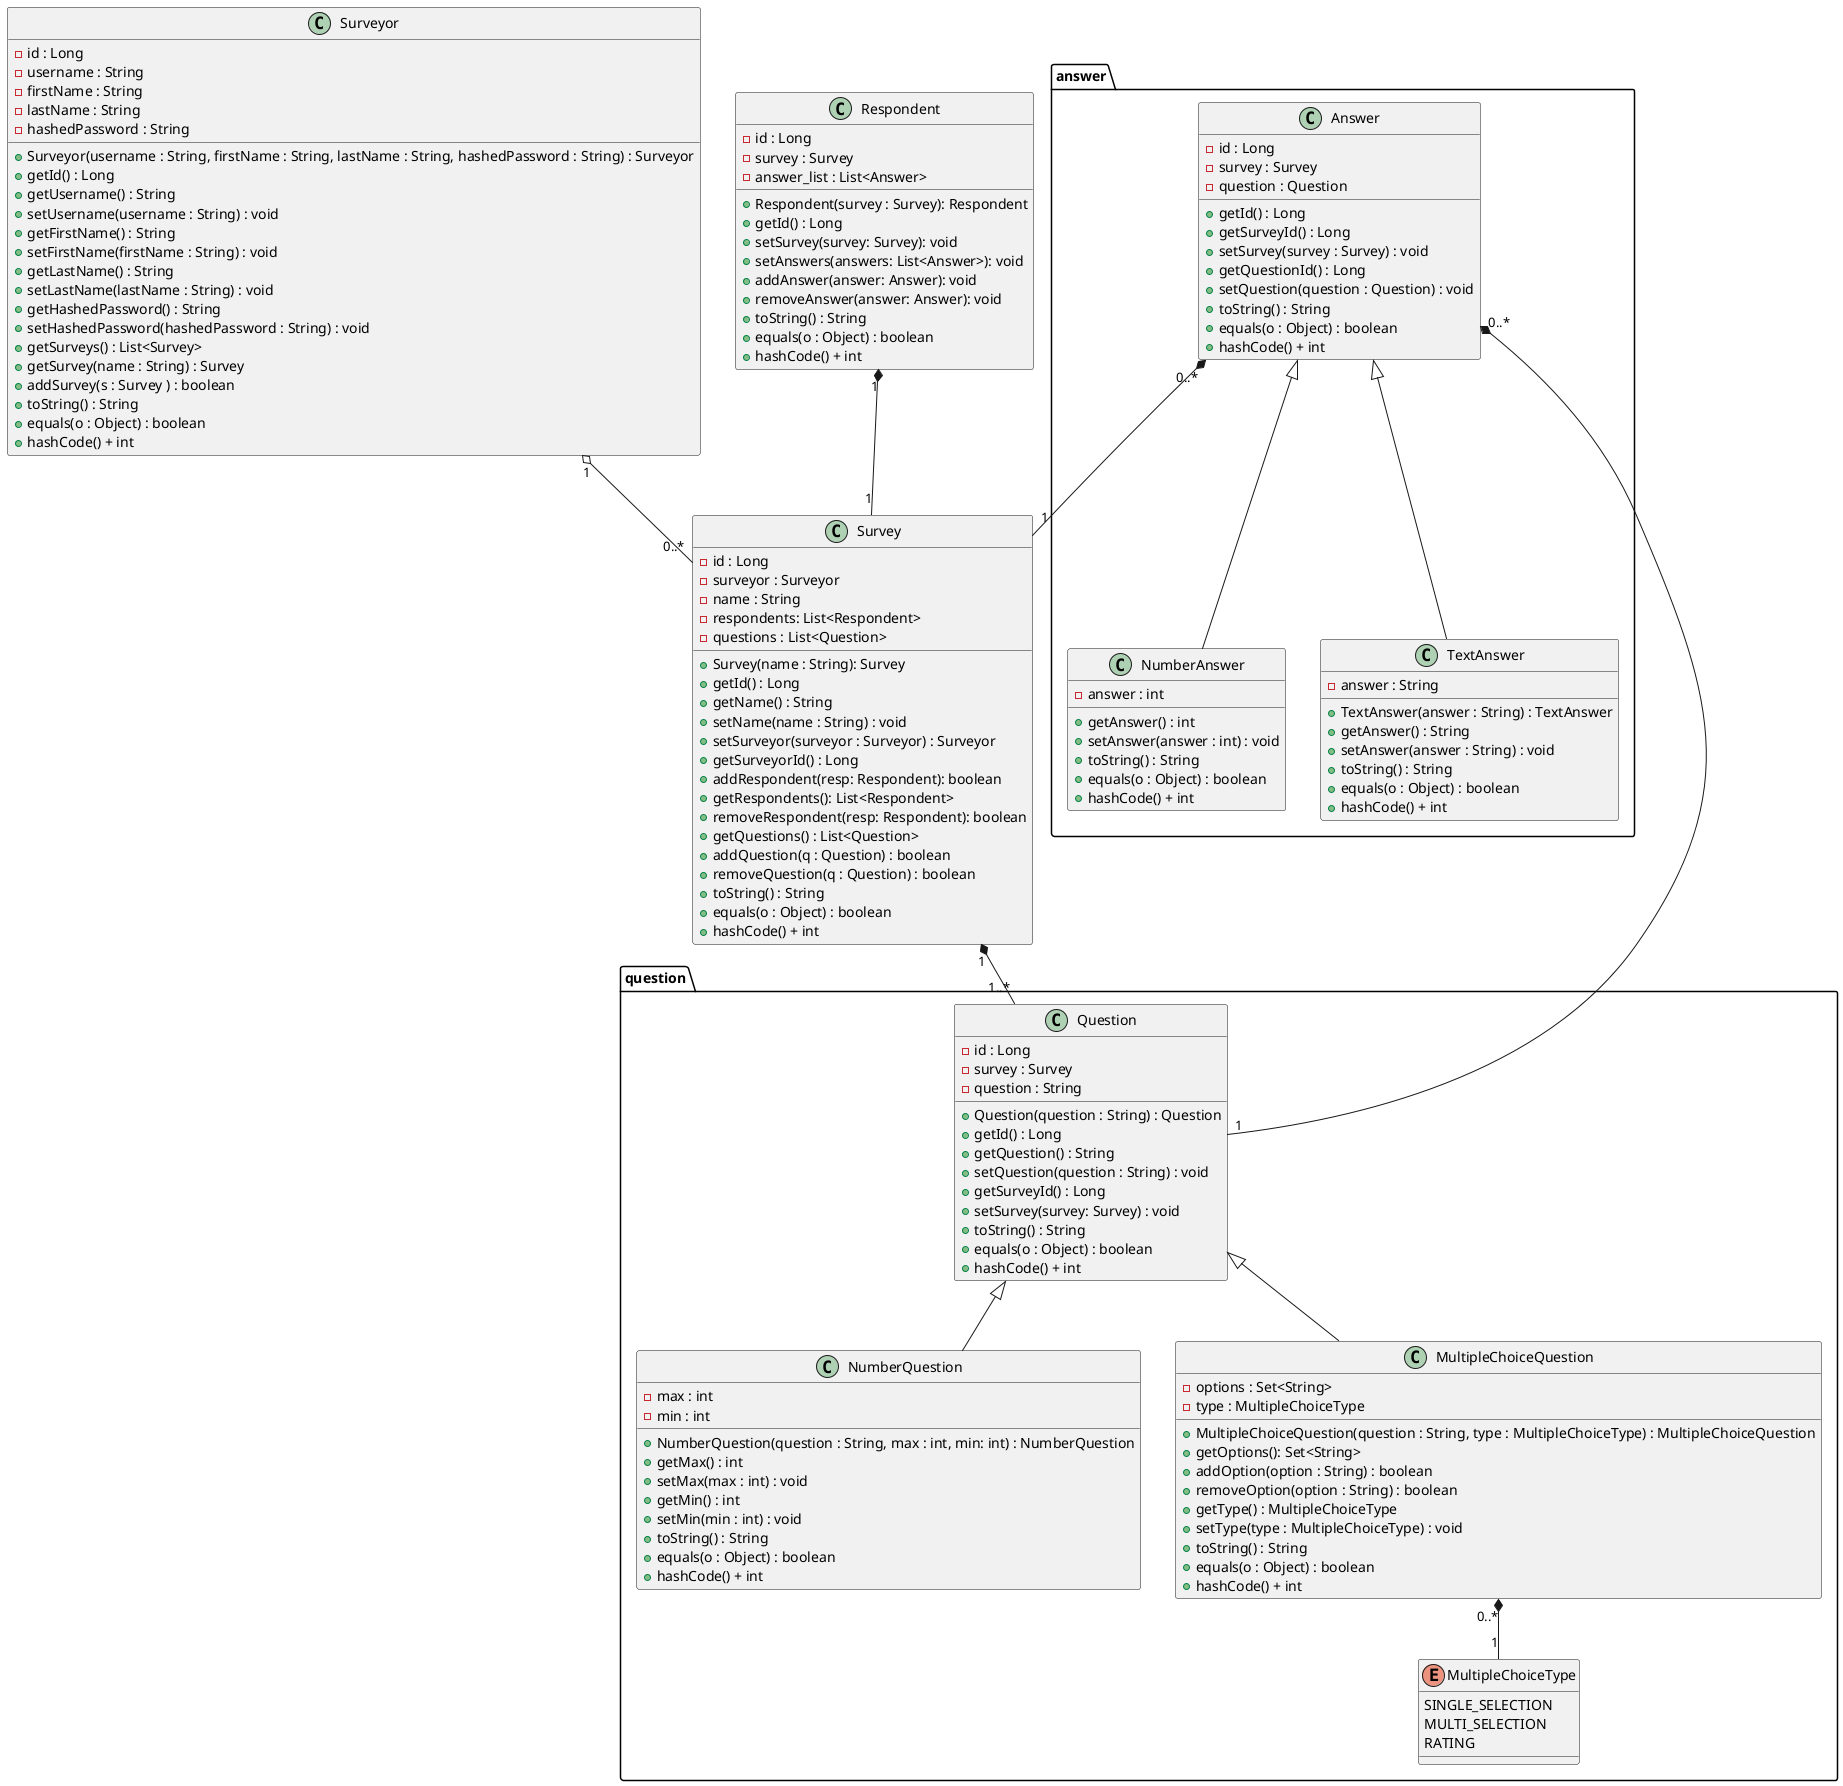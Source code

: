 @startuml
'https://plantuml.com/class-diagram

class Surveyor{
    - id : Long
    - username : String
    - firstName : String
    - lastName : String
    - hashedPassword : String
    + Surveyor(username : String, firstName : String, lastName : String, hashedPassword : String) : Surveyor
    + getId() : Long
    + getUsername() : String
    + setUsername(username : String) : void
    + getFirstName() : String
    + setFirstName(firstName : String) : void
    + getLastName() : String
    + setLastName(lastName : String) : void
    + getHashedPassword() : String
    + setHashedPassword(hashedPassword : String) : void
    + getSurveys() : List<Survey>
    + getSurvey(name : String) : Survey
    + addSurvey(s : Survey ) : boolean
    + toString() : String
    + equals(o : Object) : boolean
    + hashCode() + int
}

class Survey{
    - id : Long
    - surveyor : Surveyor
    - name : String
    - respondents: List<Respondent>
    - questions : List<Question>
    + Survey(name : String): Survey
    + getId() : Long
    + getName() : String
    + setName(name : String) : void
    + setSurveyor(surveyor : Surveyor) : Surveyor
    + getSurveyorId() : Long
    + addRespondent(resp: Respondent): boolean
    + getRespondents(): List<Respondent>
    + removeRespondent(resp: Respondent): boolean
    + getQuestions() : List<Question>
    + addQuestion(q : Question) : boolean
    + removeQuestion(q : Question) : boolean
    + toString() : String
    + equals(o : Object) : boolean
    + hashCode() + int
}

class Respondent{
    - id : Long
    - survey : Survey
    - answer_list : List<Answer>
    + Respondent(survey : Survey): Respondent
    + getId() : Long
    + setSurvey(survey: Survey): void
    + setAnswers(answers: List<Answer>): void
    + addAnswer(answer: Answer): void
    + removeAnswer(answer: Answer): void
    + toString() : String
    + equals(o : Object) : boolean
    + hashCode() + int
}

package question{
    class Question{
        - id : Long
        - survey : Survey
        - question : String
        + Question(question : String) : Question
        + getId() : Long
        + getQuestion() : String
        + setQuestion(question : String) : void
        + getSurveyId() : Long
        + setSurvey(survey: Survey) : void
        + toString() : String
        + equals(o : Object) : boolean
        + hashCode() + int
    }
    class NumberQuestion extends Question{
        - max : int
        - min : int
        + NumberQuestion(question : String, max : int, min: int) : NumberQuestion
        + getMax() : int
        + setMax(max : int) : void
        + getMin() : int
        + setMin(min : int) : void
        + toString() : String
        + equals(o : Object) : boolean
        + hashCode() + int
    }
    enum MultipleChoiceType{
        SINGLE_SELECTION
        MULTI_SELECTION
        RATING
    }
    class MultipleChoiceQuestion extends Question{
        - options : Set<String>
        - type : MultipleChoiceType
        + MultipleChoiceQuestion(question : String, type : MultipleChoiceType) : MultipleChoiceQuestion
        + getOptions(): Set<String>
        + addOption(option : String) : boolean
        + removeOption(option : String) : boolean
        + getType() : MultipleChoiceType
        + setType(type : MultipleChoiceType) : void
        + toString() : String
        + equals(o : Object) : boolean
        + hashCode() + int
    }
}
package answer{
    class Answer{
        - id : Long
        - survey : Survey
        - question : Question
        + getId() : Long
        + getSurveyId() : Long
        + setSurvey(survey : Survey) : void
        + getQuestionId() : Long
        + setQuestion(question : Question) : void
        + toString() : String
        + equals(o : Object) : boolean
        + hashCode() + int
    }
    class NumberAnswer extends Answer{
        - answer : int
        + getAnswer() : int
        + setAnswer(answer : int) : void
        + toString() : String
        + equals(o : Object) : boolean
        + hashCode() + int
    }
    class TextAnswer extends Answer{
        - answer : String
        + TextAnswer(answer : String) : TextAnswer
        + getAnswer() : String
        + setAnswer(answer : String) : void
        + toString() : String
        + equals(o : Object) : boolean
        + hashCode() + int
    }
}

Surveyor "1" o-- "0..*" Survey
Survey "1" *-- "1..*" Question
Answer "0..*" *-- "1" Survey
Answer "0..*" *-- "1" Question
MultipleChoiceQuestion "0..*" *-- "1" MultipleChoiceType
Respondent "1" *-- "1" Survey


@enduml